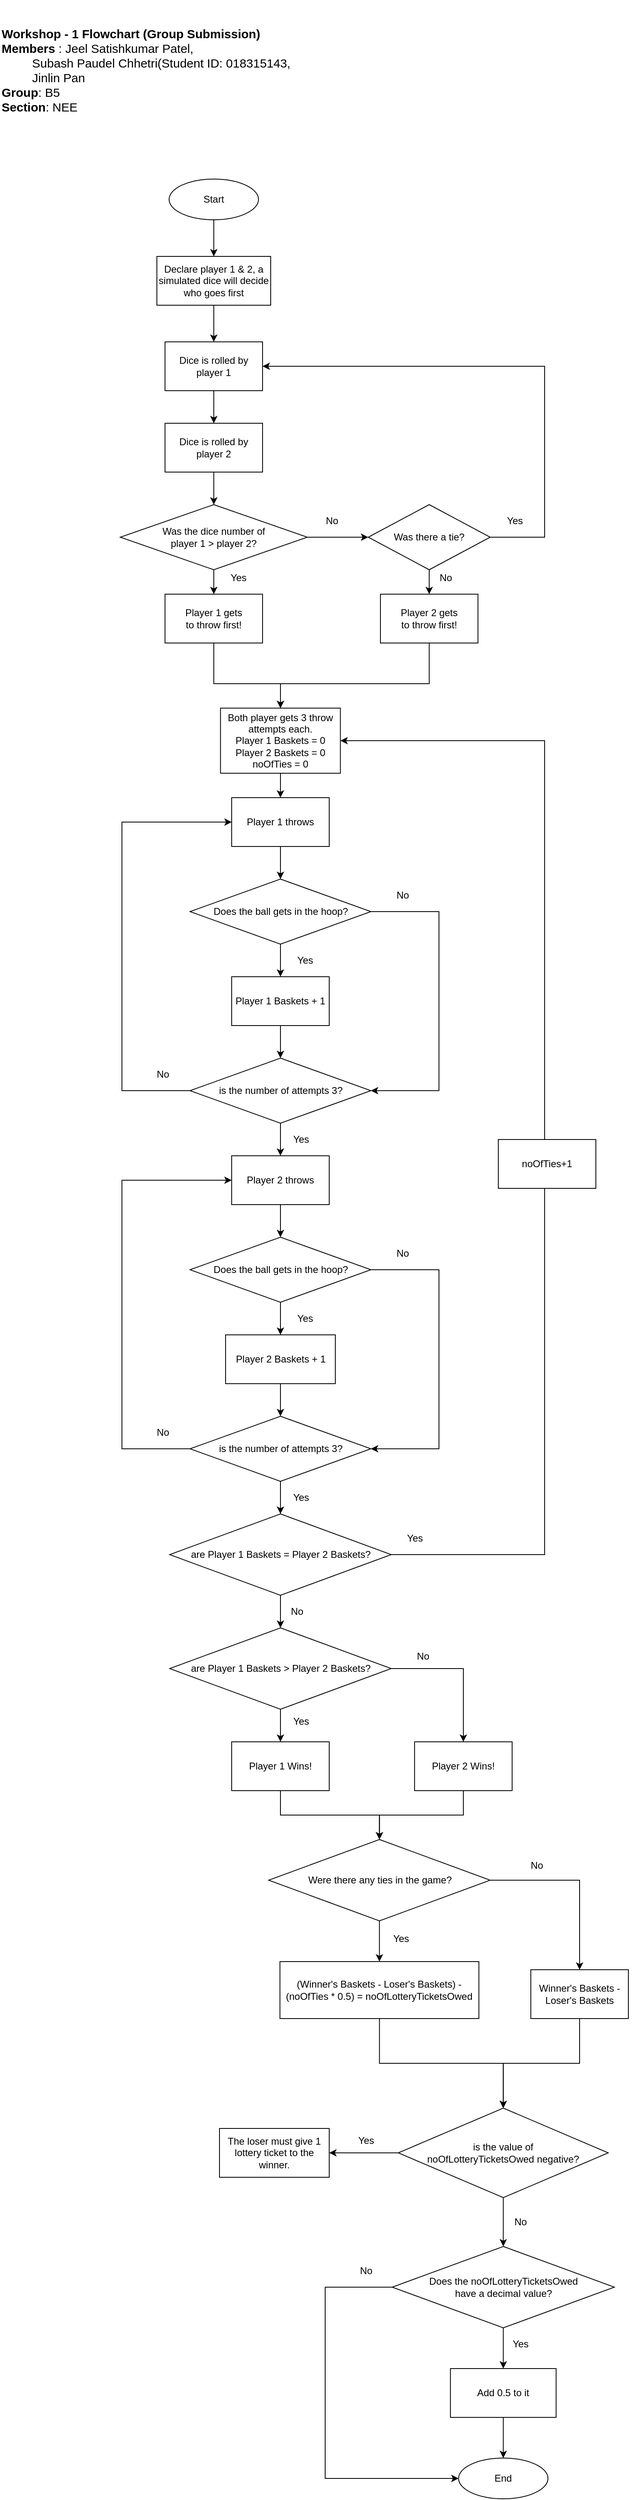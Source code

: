 <mxfile version="18.1.1" type="github">
  <diagram id="SS_MKoYorXcX6fGoDfd3" name="Page-1">
    <mxGraphModel dx="868" dy="478" grid="1" gridSize="10" guides="1" tooltips="1" connect="1" arrows="1" fold="1" page="1" pageScale="1" pageWidth="1000" pageHeight="3200" math="0" shadow="0">
      <root>
        <mxCell id="0" />
        <mxCell id="1" parent="0" />
        <mxCell id="PpZUg7KXJRWjB9zwke7--94" value="" style="group" parent="1" vertex="1" connectable="0">
          <mxGeometry x="130" y="40" width="740" height="3070" as="geometry" />
        </mxCell>
        <mxCell id="Dfkd_L_tZ3rU1azkT_8S-6" value="" style="group" parent="PpZUg7KXJRWjB9zwke7--94" vertex="1" connectable="0">
          <mxGeometry x="80" y="15" width="660" height="1490" as="geometry" />
        </mxCell>
        <mxCell id="Dfkd_L_tZ3rU1azkT_8S-1" value="&lt;div style=&quot;font-size: 15px;&quot;&gt;&lt;b&gt;Workshop - 1 Flowchart (Group Submission)&lt;/b&gt;&lt;br style=&quot;font-size: 15px;&quot;&gt;&lt;b&gt;Members&lt;/b&gt; : Jeel Satishkumar Patel,&lt;/div&gt;&lt;div style=&quot;font-size: 15px;&quot;&gt;&lt;span style=&quot;white-space: pre;&quot;&gt; &lt;/span&gt;&lt;span style=&quot;white-space: pre;&quot;&gt; &lt;/span&gt;&amp;nbsp; &lt;span style=&quot;white-space: pre;&quot;&gt;	&lt;/span&gt;&lt;span style=&quot;white-space: pre;&quot;&gt;	&lt;/span&gt;&amp;nbsp;&amp;nbsp; Subash Paudel Chhetri(Student ID: 018315143,&lt;/div&gt;&lt;div style=&quot;font-size: 15px;&quot;&gt;&lt;span style=&quot;white-space: pre;&quot;&gt; &lt;/span&gt;&lt;span style=&quot;white-space: pre;&quot;&gt; &lt;/span&gt;&amp;nbsp; &lt;span style=&quot;white-space: pre;&quot;&gt;	&lt;/span&gt;&lt;span style=&quot;white-space: pre;&quot;&gt;	&lt;/span&gt;&amp;nbsp;&amp;nbsp; Jinlin Pan&lt;br style=&quot;font-size: 15px;&quot;&gt;&lt;b&gt;Group&lt;/b&gt;: B5&lt;br style=&quot;font-size: 15px;&quot;&gt;&lt;b&gt;Section&lt;/b&gt;: NEE&lt;br style=&quot;font-size: 15px;&quot;&gt;&lt;br style=&quot;font-size: 15px;&quot;&gt;&lt;/div&gt;" style="text;html=1;strokeColor=none;fillColor=none;align=left;verticalAlign=middle;whiteSpace=wrap;rounded=0;fontSize=15;container=1;" parent="PpZUg7KXJRWjB9zwke7--94" vertex="1">
          <mxGeometry x="-50" y="15" width="480" height="160" as="geometry" />
        </mxCell>
        <mxCell id="PpZUg7KXJRWjB9zwke7--91" value="" style="group" parent="PpZUg7KXJRWjB9zwke7--94" vertex="1" connectable="0">
          <mxGeometry x="98" y="220" width="625" height="2850" as="geometry" />
        </mxCell>
        <mxCell id="PpZUg7KXJRWjB9zwke7--2" value="Declare player 1 &amp;amp; 2, a simulated dice will decide who goes first" style="rounded=0;whiteSpace=wrap;html=1;" parent="PpZUg7KXJRWjB9zwke7--91" vertex="1">
          <mxGeometry x="45" y="95" width="140" height="60" as="geometry" />
        </mxCell>
        <mxCell id="PpZUg7KXJRWjB9zwke7--3" value="Dice is rolled by player 1" style="rounded=0;whiteSpace=wrap;html=1;" parent="PpZUg7KXJRWjB9zwke7--91" vertex="1">
          <mxGeometry x="55" y="200" width="120" height="60" as="geometry" />
        </mxCell>
        <mxCell id="PpZUg7KXJRWjB9zwke7--15" style="edgeStyle=orthogonalEdgeStyle;rounded=0;orthogonalLoop=1;jettySize=auto;html=1;entryX=0.5;entryY=0;entryDx=0;entryDy=0;" parent="PpZUg7KXJRWjB9zwke7--91" source="PpZUg7KXJRWjB9zwke7--2" target="PpZUg7KXJRWjB9zwke7--3" edge="1">
          <mxGeometry relative="1" as="geometry" />
        </mxCell>
        <mxCell id="PpZUg7KXJRWjB9zwke7--4" value="&lt;div&gt;Was the dice number of&lt;/div&gt;&lt;div&gt;player 1 &amp;gt; player 2?&lt;/div&gt;" style="rhombus;whiteSpace=wrap;html=1;" parent="PpZUg7KXJRWjB9zwke7--91" vertex="1">
          <mxGeometry y="400" width="230" height="80" as="geometry" />
        </mxCell>
        <mxCell id="PpZUg7KXJRWjB9zwke7--5" value="&lt;div&gt;Player 1 gets&lt;/div&gt;&lt;div&gt;to throw first!&lt;/div&gt;" style="rounded=0;whiteSpace=wrap;html=1;" parent="PpZUg7KXJRWjB9zwke7--91" vertex="1">
          <mxGeometry x="55" y="510" width="120" height="60" as="geometry" />
        </mxCell>
        <mxCell id="PpZUg7KXJRWjB9zwke7--12" style="edgeStyle=orthogonalEdgeStyle;rounded=0;orthogonalLoop=1;jettySize=auto;html=1;entryX=0.5;entryY=0;entryDx=0;entryDy=0;" parent="PpZUg7KXJRWjB9zwke7--91" source="PpZUg7KXJRWjB9zwke7--4" target="PpZUg7KXJRWjB9zwke7--5" edge="1">
          <mxGeometry relative="1" as="geometry" />
        </mxCell>
        <mxCell id="PpZUg7KXJRWjB9zwke7--19" style="edgeStyle=orthogonalEdgeStyle;rounded=0;orthogonalLoop=1;jettySize=auto;html=1;entryX=1;entryY=0.5;entryDx=0;entryDy=0;" parent="PpZUg7KXJRWjB9zwke7--91" source="PpZUg7KXJRWjB9zwke7--7" target="PpZUg7KXJRWjB9zwke7--3" edge="1">
          <mxGeometry relative="1" as="geometry">
            <Array as="points">
              <mxPoint x="522" y="440" />
              <mxPoint x="522" y="230" />
            </Array>
          </mxGeometry>
        </mxCell>
        <mxCell id="PpZUg7KXJRWjB9zwke7--7" value="Was there a tie?" style="rhombus;whiteSpace=wrap;html=1;" parent="PpZUg7KXJRWjB9zwke7--91" vertex="1">
          <mxGeometry x="305" y="400" width="150" height="80" as="geometry" />
        </mxCell>
        <mxCell id="PpZUg7KXJRWjB9zwke7--8" style="edgeStyle=orthogonalEdgeStyle;rounded=0;orthogonalLoop=1;jettySize=auto;html=1;entryX=0;entryY=0.5;entryDx=0;entryDy=0;" parent="PpZUg7KXJRWjB9zwke7--91" source="PpZUg7KXJRWjB9zwke7--4" target="PpZUg7KXJRWjB9zwke7--7" edge="1">
          <mxGeometry relative="1" as="geometry" />
        </mxCell>
        <mxCell id="PpZUg7KXJRWjB9zwke7--9" value="No" style="text;html=1;align=center;verticalAlign=middle;resizable=0;points=[];autosize=1;strokeColor=none;fillColor=none;" parent="PpZUg7KXJRWjB9zwke7--91" vertex="1">
          <mxGeometry x="245" y="410" width="30" height="20" as="geometry" />
        </mxCell>
        <mxCell id="PpZUg7KXJRWjB9zwke7--13" style="edgeStyle=orthogonalEdgeStyle;rounded=0;orthogonalLoop=1;jettySize=auto;html=1;entryX=0.5;entryY=0;entryDx=0;entryDy=0;" parent="PpZUg7KXJRWjB9zwke7--91" source="PpZUg7KXJRWjB9zwke7--11" target="PpZUg7KXJRWjB9zwke7--4" edge="1">
          <mxGeometry relative="1" as="geometry" />
        </mxCell>
        <mxCell id="PpZUg7KXJRWjB9zwke7--11" value="Dice is rolled by player 2" style="rounded=0;whiteSpace=wrap;html=1;" parent="PpZUg7KXJRWjB9zwke7--91" vertex="1">
          <mxGeometry x="55" y="300" width="120" height="60" as="geometry" />
        </mxCell>
        <mxCell id="PpZUg7KXJRWjB9zwke7--14" style="edgeStyle=orthogonalEdgeStyle;rounded=0;orthogonalLoop=1;jettySize=auto;html=1;entryX=0.5;entryY=0;entryDx=0;entryDy=0;" parent="PpZUg7KXJRWjB9zwke7--91" source="PpZUg7KXJRWjB9zwke7--3" target="PpZUg7KXJRWjB9zwke7--11" edge="1">
          <mxGeometry relative="1" as="geometry" />
        </mxCell>
        <mxCell id="PpZUg7KXJRWjB9zwke7--17" style="edgeStyle=orthogonalEdgeStyle;rounded=0;orthogonalLoop=1;jettySize=auto;html=1;entryX=0.5;entryY=0;entryDx=0;entryDy=0;" parent="PpZUg7KXJRWjB9zwke7--91" source="PpZUg7KXJRWjB9zwke7--16" target="PpZUg7KXJRWjB9zwke7--2" edge="1">
          <mxGeometry relative="1" as="geometry" />
        </mxCell>
        <mxCell id="PpZUg7KXJRWjB9zwke7--16" value="Start" style="ellipse;whiteSpace=wrap;html=1;" parent="PpZUg7KXJRWjB9zwke7--91" vertex="1">
          <mxGeometry x="60" width="110" height="50" as="geometry" />
        </mxCell>
        <mxCell id="PpZUg7KXJRWjB9zwke7--18" value="Yes" style="text;html=1;align=center;verticalAlign=middle;resizable=0;points=[];autosize=1;strokeColor=none;fillColor=none;" parent="PpZUg7KXJRWjB9zwke7--91" vertex="1">
          <mxGeometry x="125" y="480" width="40" height="20" as="geometry" />
        </mxCell>
        <mxCell id="PpZUg7KXJRWjB9zwke7--20" value="Yes" style="text;html=1;align=center;verticalAlign=middle;resizable=0;points=[];autosize=1;strokeColor=none;fillColor=none;" parent="PpZUg7KXJRWjB9zwke7--91" vertex="1">
          <mxGeometry x="465" y="410" width="40" height="20" as="geometry" />
        </mxCell>
        <mxCell id="PpZUg7KXJRWjB9zwke7--21" value="&lt;div&gt;Player 2 gets&lt;/div&gt;&lt;div&gt;to throw first!&lt;/div&gt;" style="rounded=0;whiteSpace=wrap;html=1;" parent="PpZUg7KXJRWjB9zwke7--91" vertex="1">
          <mxGeometry x="320" y="510" width="120" height="60" as="geometry" />
        </mxCell>
        <mxCell id="PpZUg7KXJRWjB9zwke7--22" style="edgeStyle=orthogonalEdgeStyle;rounded=0;orthogonalLoop=1;jettySize=auto;html=1;entryX=0.5;entryY=0;entryDx=0;entryDy=0;" parent="PpZUg7KXJRWjB9zwke7--91" source="PpZUg7KXJRWjB9zwke7--7" target="PpZUg7KXJRWjB9zwke7--21" edge="1">
          <mxGeometry relative="1" as="geometry" />
        </mxCell>
        <mxCell id="PpZUg7KXJRWjB9zwke7--23" value="No" style="text;html=1;align=center;verticalAlign=middle;resizable=0;points=[];autosize=1;strokeColor=none;fillColor=none;" parent="PpZUg7KXJRWjB9zwke7--91" vertex="1">
          <mxGeometry x="385" y="480" width="30" height="20" as="geometry" />
        </mxCell>
        <mxCell id="rRTHV0CKFzpjJKBDu-N1-2" value="&lt;div&gt;Both player gets 3 throw attempts each.&lt;/div&gt;&lt;div&gt;Player 1 Baskets = 0&lt;/div&gt;&lt;div&gt;Player 2 Baskets = 0&lt;/div&gt;&lt;div&gt;noOfTies = 0&lt;br&gt;&lt;/div&gt;" style="rounded=0;whiteSpace=wrap;html=1;" parent="PpZUg7KXJRWjB9zwke7--91" vertex="1">
          <mxGeometry x="123.25" y="650" width="147.5" height="80" as="geometry" />
        </mxCell>
        <mxCell id="PpZUg7KXJRWjB9zwke7--26" style="edgeStyle=orthogonalEdgeStyle;rounded=0;orthogonalLoop=1;jettySize=auto;html=1;entryX=0.5;entryY=0;entryDx=0;entryDy=0;" parent="PpZUg7KXJRWjB9zwke7--91" source="PpZUg7KXJRWjB9zwke7--5" target="rRTHV0CKFzpjJKBDu-N1-2" edge="1">
          <mxGeometry relative="1" as="geometry">
            <Array as="points">
              <mxPoint x="115" y="620" />
              <mxPoint x="197" y="620" />
            </Array>
          </mxGeometry>
        </mxCell>
        <mxCell id="PpZUg7KXJRWjB9zwke7--27" style="edgeStyle=orthogonalEdgeStyle;rounded=0;orthogonalLoop=1;jettySize=auto;html=1;entryX=0.5;entryY=0;entryDx=0;entryDy=0;" parent="PpZUg7KXJRWjB9zwke7--91" source="PpZUg7KXJRWjB9zwke7--21" target="rRTHV0CKFzpjJKBDu-N1-2" edge="1">
          <mxGeometry relative="1" as="geometry">
            <Array as="points">
              <mxPoint x="380" y="620" />
              <mxPoint x="197" y="620" />
            </Array>
          </mxGeometry>
        </mxCell>
        <mxCell id="rRTHV0CKFzpjJKBDu-N1-3" value="Player 1 throws" style="rounded=0;whiteSpace=wrap;html=1;" parent="PpZUg7KXJRWjB9zwke7--91" vertex="1">
          <mxGeometry x="137" y="760" width="120" height="60" as="geometry" />
        </mxCell>
        <mxCell id="rRTHV0CKFzpjJKBDu-N1-66" style="edgeStyle=none;rounded=0;orthogonalLoop=1;jettySize=auto;html=1;entryX=0.5;entryY=0;entryDx=0;entryDy=0;elbow=vertical;" parent="PpZUg7KXJRWjB9zwke7--91" source="rRTHV0CKFzpjJKBDu-N1-2" target="rRTHV0CKFzpjJKBDu-N1-3" edge="1">
          <mxGeometry relative="1" as="geometry" />
        </mxCell>
        <mxCell id="rRTHV0CKFzpjJKBDu-N1-4" value="Does the ball gets in the hoop?" style="rhombus;whiteSpace=wrap;html=1;" parent="PpZUg7KXJRWjB9zwke7--91" vertex="1">
          <mxGeometry x="85.75" y="860" width="222.5" height="80" as="geometry" />
        </mxCell>
        <mxCell id="rRTHV0CKFzpjJKBDu-N1-62" style="edgeStyle=none;rounded=0;orthogonalLoop=1;jettySize=auto;html=1;entryX=0.5;entryY=0;entryDx=0;entryDy=0;elbow=vertical;" parent="PpZUg7KXJRWjB9zwke7--91" source="rRTHV0CKFzpjJKBDu-N1-3" target="rRTHV0CKFzpjJKBDu-N1-4" edge="1">
          <mxGeometry relative="1" as="geometry" />
        </mxCell>
        <mxCell id="rRTHV0CKFzpjJKBDu-N1-42" value="Player 1 Baskets + 1" style="rounded=0;whiteSpace=wrap;html=1;" parent="PpZUg7KXJRWjB9zwke7--91" vertex="1">
          <mxGeometry x="137" y="980" width="120" height="60" as="geometry" />
        </mxCell>
        <mxCell id="rRTHV0CKFzpjJKBDu-N1-55" value="" style="edgeStyle=none;rounded=0;orthogonalLoop=1;jettySize=auto;html=1;elbow=vertical;" parent="PpZUg7KXJRWjB9zwke7--91" source="rRTHV0CKFzpjJKBDu-N1-4" target="rRTHV0CKFzpjJKBDu-N1-42" edge="1">
          <mxGeometry relative="1" as="geometry" />
        </mxCell>
        <mxCell id="rRTHV0CKFzpjJKBDu-N1-63" style="edgeStyle=none;rounded=0;orthogonalLoop=1;jettySize=auto;html=1;entryX=0;entryY=0.5;entryDx=0;entryDy=0;elbow=vertical;" parent="PpZUg7KXJRWjB9zwke7--91" source="rRTHV0CKFzpjJKBDu-N1-52" target="rRTHV0CKFzpjJKBDu-N1-3" edge="1">
          <mxGeometry relative="1" as="geometry">
            <Array as="points">
              <mxPoint x="2" y="1120" />
              <mxPoint x="2" y="790" />
            </Array>
          </mxGeometry>
        </mxCell>
        <mxCell id="rRTHV0CKFzpjJKBDu-N1-52" value="is the number of attempts 3?" style="rhombus;whiteSpace=wrap;html=1;" parent="PpZUg7KXJRWjB9zwke7--91" vertex="1">
          <mxGeometry x="85.75" y="1080" width="222.5" height="80" as="geometry" />
        </mxCell>
        <mxCell id="rRTHV0CKFzpjJKBDu-N1-57" style="edgeStyle=none;rounded=0;orthogonalLoop=1;jettySize=auto;html=1;entryX=1;entryY=0.5;entryDx=0;entryDy=0;elbow=vertical;" parent="PpZUg7KXJRWjB9zwke7--91" source="rRTHV0CKFzpjJKBDu-N1-4" target="rRTHV0CKFzpjJKBDu-N1-52" edge="1">
          <mxGeometry relative="1" as="geometry">
            <Array as="points">
              <mxPoint x="392" y="900" />
              <mxPoint x="392" y="1120" />
            </Array>
          </mxGeometry>
        </mxCell>
        <mxCell id="rRTHV0CKFzpjJKBDu-N1-59" style="edgeStyle=none;rounded=0;orthogonalLoop=1;jettySize=auto;html=1;entryX=0.5;entryY=0;entryDx=0;entryDy=0;elbow=vertical;" parent="PpZUg7KXJRWjB9zwke7--91" source="rRTHV0CKFzpjJKBDu-N1-42" target="rRTHV0CKFzpjJKBDu-N1-52" edge="1">
          <mxGeometry relative="1" as="geometry" />
        </mxCell>
        <mxCell id="rRTHV0CKFzpjJKBDu-N1-56" value="Yes" style="text;html=1;align=center;verticalAlign=middle;resizable=0;points=[];autosize=1;strokeColor=none;fillColor=none;" parent="PpZUg7KXJRWjB9zwke7--91" vertex="1">
          <mxGeometry x="207" y="950" width="40" height="20" as="geometry" />
        </mxCell>
        <mxCell id="rRTHV0CKFzpjJKBDu-N1-58" value="No" style="text;html=1;align=center;verticalAlign=middle;resizable=0;points=[];autosize=1;strokeColor=none;fillColor=none;" parent="PpZUg7KXJRWjB9zwke7--91" vertex="1">
          <mxGeometry x="332" y="870" width="30" height="20" as="geometry" />
        </mxCell>
        <mxCell id="rRTHV0CKFzpjJKBDu-N1-61" value="Yes" style="text;html=1;align=center;verticalAlign=middle;resizable=0;points=[];autosize=1;strokeColor=none;fillColor=none;" parent="PpZUg7KXJRWjB9zwke7--91" vertex="1">
          <mxGeometry x="202" y="1170" width="40" height="20" as="geometry" />
        </mxCell>
        <mxCell id="rRTHV0CKFzpjJKBDu-N1-67" value="No" style="text;html=1;align=center;verticalAlign=middle;resizable=0;points=[];autosize=1;strokeColor=none;fillColor=none;" parent="PpZUg7KXJRWjB9zwke7--91" vertex="1">
          <mxGeometry x="37" y="1090" width="30" height="20" as="geometry" />
        </mxCell>
        <mxCell id="rRTHV0CKFzpjJKBDu-N1-69" value="Player 2 throws" style="rounded=0;whiteSpace=wrap;html=1;" parent="PpZUg7KXJRWjB9zwke7--91" vertex="1">
          <mxGeometry x="137" y="1200" width="120" height="60" as="geometry" />
        </mxCell>
        <mxCell id="rRTHV0CKFzpjJKBDu-N1-82" style="edgeStyle=none;rounded=0;orthogonalLoop=1;jettySize=auto;html=1;entryX=0.5;entryY=0;entryDx=0;entryDy=0;elbow=vertical;" parent="PpZUg7KXJRWjB9zwke7--91" source="rRTHV0CKFzpjJKBDu-N1-52" target="rRTHV0CKFzpjJKBDu-N1-69" edge="1">
          <mxGeometry relative="1" as="geometry" />
        </mxCell>
        <mxCell id="rRTHV0CKFzpjJKBDu-N1-72" value="Does the ball gets in the hoop?" style="rhombus;whiteSpace=wrap;html=1;" parent="PpZUg7KXJRWjB9zwke7--91" vertex="1">
          <mxGeometry x="85.75" y="1300" width="222.5" height="80" as="geometry" />
        </mxCell>
        <mxCell id="rRTHV0CKFzpjJKBDu-N1-68" style="edgeStyle=none;rounded=0;orthogonalLoop=1;jettySize=auto;html=1;entryX=0.5;entryY=0;entryDx=0;entryDy=0;elbow=vertical;" parent="PpZUg7KXJRWjB9zwke7--91" source="rRTHV0CKFzpjJKBDu-N1-69" target="rRTHV0CKFzpjJKBDu-N1-72" edge="1">
          <mxGeometry relative="1" as="geometry" />
        </mxCell>
        <mxCell id="rRTHV0CKFzpjJKBDu-N1-74" value="Player 2 Baskets + 1" style="rounded=0;whiteSpace=wrap;html=1;" parent="PpZUg7KXJRWjB9zwke7--91" vertex="1">
          <mxGeometry x="129.5" y="1420" width="135" height="60" as="geometry" />
        </mxCell>
        <mxCell id="rRTHV0CKFzpjJKBDu-N1-70" value="" style="edgeStyle=none;rounded=0;orthogonalLoop=1;jettySize=auto;html=1;elbow=vertical;" parent="PpZUg7KXJRWjB9zwke7--91" source="rRTHV0CKFzpjJKBDu-N1-72" target="rRTHV0CKFzpjJKBDu-N1-74" edge="1">
          <mxGeometry relative="1" as="geometry" />
        </mxCell>
        <mxCell id="rRTHV0CKFzpjJKBDu-N1-75" style="edgeStyle=none;rounded=0;orthogonalLoop=1;jettySize=auto;html=1;entryX=0.5;entryY=0;entryDx=0;entryDy=0;elbow=vertical;" parent="PpZUg7KXJRWjB9zwke7--91" source="rRTHV0CKFzpjJKBDu-N1-77" edge="1">
          <mxGeometry relative="1" as="geometry">
            <mxPoint x="197" y="1640" as="targetPoint" />
          </mxGeometry>
        </mxCell>
        <mxCell id="rRTHV0CKFzpjJKBDu-N1-76" style="edgeStyle=none;rounded=0;orthogonalLoop=1;jettySize=auto;html=1;entryX=0;entryY=0.5;entryDx=0;entryDy=0;elbow=vertical;" parent="PpZUg7KXJRWjB9zwke7--91" source="rRTHV0CKFzpjJKBDu-N1-77" target="rRTHV0CKFzpjJKBDu-N1-69" edge="1">
          <mxGeometry relative="1" as="geometry">
            <Array as="points">
              <mxPoint x="2" y="1560" />
              <mxPoint x="2" y="1230" />
            </Array>
          </mxGeometry>
        </mxCell>
        <mxCell id="rRTHV0CKFzpjJKBDu-N1-77" value="is the number of attempts 3?" style="rhombus;whiteSpace=wrap;html=1;" parent="PpZUg7KXJRWjB9zwke7--91" vertex="1">
          <mxGeometry x="85.75" y="1520" width="222.5" height="80" as="geometry" />
        </mxCell>
        <mxCell id="rRTHV0CKFzpjJKBDu-N1-71" style="edgeStyle=none;rounded=0;orthogonalLoop=1;jettySize=auto;html=1;entryX=1;entryY=0.5;entryDx=0;entryDy=0;elbow=vertical;" parent="PpZUg7KXJRWjB9zwke7--91" source="rRTHV0CKFzpjJKBDu-N1-72" target="rRTHV0CKFzpjJKBDu-N1-77" edge="1">
          <mxGeometry relative="1" as="geometry">
            <Array as="points">
              <mxPoint x="392" y="1340" />
              <mxPoint x="392" y="1560" />
            </Array>
          </mxGeometry>
        </mxCell>
        <mxCell id="rRTHV0CKFzpjJKBDu-N1-73" style="edgeStyle=none;rounded=0;orthogonalLoop=1;jettySize=auto;html=1;entryX=0.5;entryY=0;entryDx=0;entryDy=0;elbow=vertical;" parent="PpZUg7KXJRWjB9zwke7--91" source="rRTHV0CKFzpjJKBDu-N1-74" target="rRTHV0CKFzpjJKBDu-N1-77" edge="1">
          <mxGeometry relative="1" as="geometry" />
        </mxCell>
        <mxCell id="rRTHV0CKFzpjJKBDu-N1-78" value="Yes" style="text;html=1;align=center;verticalAlign=middle;resizable=0;points=[];autosize=1;strokeColor=none;fillColor=none;" parent="PpZUg7KXJRWjB9zwke7--91" vertex="1">
          <mxGeometry x="207" y="1390" width="40" height="20" as="geometry" />
        </mxCell>
        <mxCell id="rRTHV0CKFzpjJKBDu-N1-79" value="No" style="text;html=1;align=center;verticalAlign=middle;resizable=0;points=[];autosize=1;strokeColor=none;fillColor=none;" parent="PpZUg7KXJRWjB9zwke7--91" vertex="1">
          <mxGeometry x="332" y="1310" width="30" height="20" as="geometry" />
        </mxCell>
        <mxCell id="rRTHV0CKFzpjJKBDu-N1-80" value="Yes" style="text;html=1;align=center;verticalAlign=middle;resizable=0;points=[];autosize=1;strokeColor=none;fillColor=none;" parent="PpZUg7KXJRWjB9zwke7--91" vertex="1">
          <mxGeometry x="202" y="1610" width="40" height="20" as="geometry" />
        </mxCell>
        <mxCell id="rRTHV0CKFzpjJKBDu-N1-81" value="No" style="text;html=1;align=center;verticalAlign=middle;resizable=0;points=[];autosize=1;strokeColor=none;fillColor=none;" parent="PpZUg7KXJRWjB9zwke7--91" vertex="1">
          <mxGeometry x="37" y="1530" width="30" height="20" as="geometry" />
        </mxCell>
        <mxCell id="rRTHV0CKFzpjJKBDu-N1-91" style="edgeStyle=none;rounded=0;orthogonalLoop=1;jettySize=auto;html=1;entryX=1;entryY=0.5;entryDx=0;entryDy=0;elbow=vertical;" parent="PpZUg7KXJRWjB9zwke7--91" source="rRTHV0CKFzpjJKBDu-N1-86" target="rRTHV0CKFzpjJKBDu-N1-2" edge="1">
          <mxGeometry relative="1" as="geometry">
            <Array as="points">
              <mxPoint x="522" y="1690" />
              <mxPoint x="522" y="690" />
            </Array>
          </mxGeometry>
        </mxCell>
        <mxCell id="rRTHV0CKFzpjJKBDu-N1-86" value="are Player 1 Baskets = Player 2 Baskets?" style="rhombus;whiteSpace=wrap;html=1;" parent="PpZUg7KXJRWjB9zwke7--91" vertex="1">
          <mxGeometry x="60.75" y="1640" width="272.5" height="100" as="geometry" />
        </mxCell>
        <mxCell id="rRTHV0CKFzpjJKBDu-N1-90" value="No" style="text;html=1;align=center;verticalAlign=middle;resizable=0;points=[];autosize=1;strokeColor=none;fillColor=none;" parent="PpZUg7KXJRWjB9zwke7--91" vertex="1">
          <mxGeometry x="202" y="1750" width="30" height="20" as="geometry" />
        </mxCell>
        <mxCell id="rRTHV0CKFzpjJKBDu-N1-92" value="Yes" style="text;html=1;align=center;verticalAlign=middle;resizable=0;points=[];autosize=1;strokeColor=none;fillColor=none;" parent="PpZUg7KXJRWjB9zwke7--91" vertex="1">
          <mxGeometry x="342" y="1660" width="40" height="20" as="geometry" />
        </mxCell>
        <mxCell id="rRTHV0CKFzpjJKBDu-N1-96" value="are Player 1 Baskets &amp;gt; Player 2 Baskets?" style="rhombus;whiteSpace=wrap;html=1;" parent="PpZUg7KXJRWjB9zwke7--91" vertex="1">
          <mxGeometry x="60.75" y="1780" width="272.5" height="100" as="geometry" />
        </mxCell>
        <mxCell id="rRTHV0CKFzpjJKBDu-N1-101" style="edgeStyle=none;rounded=0;orthogonalLoop=1;jettySize=auto;html=1;entryX=0.5;entryY=0;entryDx=0;entryDy=0;elbow=vertical;" parent="PpZUg7KXJRWjB9zwke7--91" source="rRTHV0CKFzpjJKBDu-N1-86" target="rRTHV0CKFzpjJKBDu-N1-96" edge="1">
          <mxGeometry relative="1" as="geometry" />
        </mxCell>
        <mxCell id="rRTHV0CKFzpjJKBDu-N1-99" value="Player 2 Wins!" style="rounded=0;whiteSpace=wrap;html=1;" parent="PpZUg7KXJRWjB9zwke7--91" vertex="1">
          <mxGeometry x="362" y="1920" width="120" height="60" as="geometry" />
        </mxCell>
        <mxCell id="rRTHV0CKFzpjJKBDu-N1-100" style="edgeStyle=none;rounded=0;orthogonalLoop=1;jettySize=auto;html=1;entryX=0.5;entryY=0;entryDx=0;entryDy=0;elbow=vertical;" parent="PpZUg7KXJRWjB9zwke7--91" source="rRTHV0CKFzpjJKBDu-N1-96" target="rRTHV0CKFzpjJKBDu-N1-99" edge="1">
          <mxGeometry relative="1" as="geometry">
            <Array as="points">
              <mxPoint x="422" y="1830" />
            </Array>
          </mxGeometry>
        </mxCell>
        <mxCell id="rRTHV0CKFzpjJKBDu-N1-97" value="Player 1 Wins!" style="rounded=0;whiteSpace=wrap;html=1;" parent="PpZUg7KXJRWjB9zwke7--91" vertex="1">
          <mxGeometry x="137" y="1920" width="120" height="60" as="geometry" />
        </mxCell>
        <mxCell id="rRTHV0CKFzpjJKBDu-N1-98" style="edgeStyle=none;rounded=0;orthogonalLoop=1;jettySize=auto;html=1;entryX=0.5;entryY=0;entryDx=0;entryDy=0;elbow=vertical;" parent="PpZUg7KXJRWjB9zwke7--91" source="rRTHV0CKFzpjJKBDu-N1-96" target="rRTHV0CKFzpjJKBDu-N1-97" edge="1">
          <mxGeometry relative="1" as="geometry" />
        </mxCell>
        <mxCell id="rRTHV0CKFzpjJKBDu-N1-105" value="Yes" style="text;html=1;align=center;verticalAlign=middle;resizable=0;points=[];autosize=1;strokeColor=none;fillColor=none;" parent="PpZUg7KXJRWjB9zwke7--91" vertex="1">
          <mxGeometry x="202" y="1885" width="40" height="20" as="geometry" />
        </mxCell>
        <mxCell id="rRTHV0CKFzpjJKBDu-N1-106" value="No" style="text;html=1;align=center;verticalAlign=middle;resizable=0;points=[];autosize=1;strokeColor=none;fillColor=none;" parent="PpZUg7KXJRWjB9zwke7--91" vertex="1">
          <mxGeometry x="357" y="1805" width="30" height="20" as="geometry" />
        </mxCell>
        <mxCell id="PpZUg7KXJRWjB9zwke7--53" value="noOfTies+1" style="rounded=0;whiteSpace=wrap;html=1;" parent="PpZUg7KXJRWjB9zwke7--91" vertex="1">
          <mxGeometry x="465" y="1180" width="120" height="60" as="geometry" />
        </mxCell>
        <mxCell id="PpZUg7KXJRWjB9zwke7--54" value="Winner&#39;s Baskets - Loser&#39;s Baskets" style="rounded=0;whiteSpace=wrap;html=1;" parent="PpZUg7KXJRWjB9zwke7--91" vertex="1">
          <mxGeometry x="505" y="2200" width="120" height="60" as="geometry" />
        </mxCell>
        <mxCell id="PpZUg7KXJRWjB9zwke7--59" style="edgeStyle=orthogonalEdgeStyle;rounded=0;orthogonalLoop=1;jettySize=auto;html=1;entryX=0.5;entryY=0;entryDx=0;entryDy=0;" parent="PpZUg7KXJRWjB9zwke7--91" source="PpZUg7KXJRWjB9zwke7--58" target="PpZUg7KXJRWjB9zwke7--54" edge="1">
          <mxGeometry relative="1" as="geometry" />
        </mxCell>
        <mxCell id="PpZUg7KXJRWjB9zwke7--58" value="Were there any ties in the game?" style="rhombus;whiteSpace=wrap;html=1;" parent="PpZUg7KXJRWjB9zwke7--91" vertex="1">
          <mxGeometry x="182.5" y="2040" width="272.5" height="100" as="geometry" />
        </mxCell>
        <mxCell id="PpZUg7KXJRWjB9zwke7--65" style="edgeStyle=orthogonalEdgeStyle;rounded=0;orthogonalLoop=1;jettySize=auto;html=1;entryX=0.5;entryY=0;entryDx=0;entryDy=0;" parent="PpZUg7KXJRWjB9zwke7--91" source="rRTHV0CKFzpjJKBDu-N1-99" target="PpZUg7KXJRWjB9zwke7--58" edge="1">
          <mxGeometry relative="1" as="geometry" />
        </mxCell>
        <mxCell id="PpZUg7KXJRWjB9zwke7--64" style="edgeStyle=orthogonalEdgeStyle;rounded=0;orthogonalLoop=1;jettySize=auto;html=1;entryX=0.5;entryY=0;entryDx=0;entryDy=0;" parent="PpZUg7KXJRWjB9zwke7--91" source="rRTHV0CKFzpjJKBDu-N1-97" target="PpZUg7KXJRWjB9zwke7--58" edge="1">
          <mxGeometry relative="1" as="geometry" />
        </mxCell>
        <mxCell id="PpZUg7KXJRWjB9zwke7--60" value="(Winner&#39;s Baskets - Loser&#39;s Baskets) - (noOfTies * 0.5) = noOfLotteryTicketsOwed" style="rounded=0;whiteSpace=wrap;html=1;" parent="PpZUg7KXJRWjB9zwke7--91" vertex="1">
          <mxGeometry x="196.38" y="2190" width="244.75" height="70" as="geometry" />
        </mxCell>
        <mxCell id="PpZUg7KXJRWjB9zwke7--61" style="edgeStyle=orthogonalEdgeStyle;rounded=0;orthogonalLoop=1;jettySize=auto;html=1;entryX=0.5;entryY=0;entryDx=0;entryDy=0;" parent="PpZUg7KXJRWjB9zwke7--91" source="PpZUg7KXJRWjB9zwke7--58" target="PpZUg7KXJRWjB9zwke7--60" edge="1">
          <mxGeometry relative="1" as="geometry" />
        </mxCell>
        <mxCell id="PpZUg7KXJRWjB9zwke7--62" value="Yes" style="text;html=1;align=center;verticalAlign=middle;resizable=0;points=[];autosize=1;strokeColor=none;fillColor=none;" parent="PpZUg7KXJRWjB9zwke7--91" vertex="1">
          <mxGeometry x="325" y="2152" width="40" height="20" as="geometry" />
        </mxCell>
        <mxCell id="PpZUg7KXJRWjB9zwke7--63" value="No" style="text;html=1;align=center;verticalAlign=middle;resizable=0;points=[];autosize=1;strokeColor=none;fillColor=none;" parent="PpZUg7KXJRWjB9zwke7--91" vertex="1">
          <mxGeometry x="497" y="2062" width="30" height="20" as="geometry" />
        </mxCell>
        <mxCell id="PpZUg7KXJRWjB9zwke7--66" value="&lt;div&gt;Does the noOfLotteryTicketsOwed&lt;/div&gt;&lt;div&gt;have a decimal value?&lt;/div&gt;" style="rhombus;whiteSpace=wrap;html=1;" parent="PpZUg7KXJRWjB9zwke7--91" vertex="1">
          <mxGeometry x="334.5" y="2540" width="273.25" height="100" as="geometry" />
        </mxCell>
        <mxCell id="PpZUg7KXJRWjB9zwke7--69" style="edgeStyle=orthogonalEdgeStyle;rounded=0;orthogonalLoop=1;jettySize=auto;html=1;entryX=0.5;entryY=0;entryDx=0;entryDy=0;" parent="PpZUg7KXJRWjB9zwke7--91" source="PpZUg7KXJRWjB9zwke7--68" target="PpZUg7KXJRWjB9zwke7--66" edge="1">
          <mxGeometry relative="1" as="geometry" />
        </mxCell>
        <mxCell id="PpZUg7KXJRWjB9zwke7--68" value="&lt;div&gt;is the value of &lt;br&gt;&lt;/div&gt;&lt;div&gt;noOfLotteryTicketsOwed negative?&lt;/div&gt;" style="rhombus;whiteSpace=wrap;html=1;" parent="PpZUg7KXJRWjB9zwke7--91" vertex="1">
          <mxGeometry x="342" y="2370" width="258.24" height="110" as="geometry" />
        </mxCell>
        <mxCell id="PpZUg7KXJRWjB9zwke7--71" style="edgeStyle=orthogonalEdgeStyle;rounded=0;orthogonalLoop=1;jettySize=auto;html=1;entryX=0.5;entryY=0;entryDx=0;entryDy=0;" parent="PpZUg7KXJRWjB9zwke7--91" source="PpZUg7KXJRWjB9zwke7--54" target="PpZUg7KXJRWjB9zwke7--68" edge="1">
          <mxGeometry relative="1" as="geometry" />
        </mxCell>
        <mxCell id="PpZUg7KXJRWjB9zwke7--70" style="edgeStyle=orthogonalEdgeStyle;rounded=0;orthogonalLoop=1;jettySize=auto;html=1;entryX=0.5;entryY=0;entryDx=0;entryDy=0;" parent="PpZUg7KXJRWjB9zwke7--91" source="PpZUg7KXJRWjB9zwke7--60" target="PpZUg7KXJRWjB9zwke7--68" edge="1">
          <mxGeometry relative="1" as="geometry" />
        </mxCell>
        <mxCell id="PpZUg7KXJRWjB9zwke7--72" value="The loser must give 1 lottery ticket to the winner." style="rounded=0;whiteSpace=wrap;html=1;" parent="PpZUg7KXJRWjB9zwke7--91" vertex="1">
          <mxGeometry x="122" y="2395" width="135" height="60" as="geometry" />
        </mxCell>
        <mxCell id="PpZUg7KXJRWjB9zwke7--74" style="edgeStyle=orthogonalEdgeStyle;rounded=0;orthogonalLoop=1;jettySize=auto;html=1;entryX=1;entryY=0.5;entryDx=0;entryDy=0;" parent="PpZUg7KXJRWjB9zwke7--91" source="PpZUg7KXJRWjB9zwke7--68" target="PpZUg7KXJRWjB9zwke7--72" edge="1">
          <mxGeometry relative="1" as="geometry" />
        </mxCell>
        <mxCell id="PpZUg7KXJRWjB9zwke7--75" value="Yes" style="text;html=1;align=center;verticalAlign=middle;resizable=0;points=[];autosize=1;strokeColor=none;fillColor=none;" parent="PpZUg7KXJRWjB9zwke7--91" vertex="1">
          <mxGeometry x="282" y="2400" width="40" height="20" as="geometry" />
        </mxCell>
        <mxCell id="PpZUg7KXJRWjB9zwke7--76" value="No" style="text;html=1;align=center;verticalAlign=middle;resizable=0;points=[];autosize=1;strokeColor=none;fillColor=none;" parent="PpZUg7KXJRWjB9zwke7--91" vertex="1">
          <mxGeometry x="477" y="2500" width="30" height="20" as="geometry" />
        </mxCell>
        <mxCell id="PpZUg7KXJRWjB9zwke7--79" value="Add 0.5 to it" style="rounded=0;whiteSpace=wrap;html=1;" parent="PpZUg7KXJRWjB9zwke7--91" vertex="1">
          <mxGeometry x="406.12" y="2690" width="130" height="60" as="geometry" />
        </mxCell>
        <mxCell id="PpZUg7KXJRWjB9zwke7--81" style="edgeStyle=orthogonalEdgeStyle;rounded=0;orthogonalLoop=1;jettySize=auto;html=1;entryX=0.5;entryY=0;entryDx=0;entryDy=0;" parent="PpZUg7KXJRWjB9zwke7--91" source="PpZUg7KXJRWjB9zwke7--66" target="PpZUg7KXJRWjB9zwke7--79" edge="1">
          <mxGeometry relative="1" as="geometry" />
        </mxCell>
        <mxCell id="PpZUg7KXJRWjB9zwke7--82" value="Yes" style="text;html=1;align=center;verticalAlign=middle;resizable=0;points=[];autosize=1;strokeColor=none;fillColor=none;" parent="PpZUg7KXJRWjB9zwke7--91" vertex="1">
          <mxGeometry x="472" y="2650" width="40" height="20" as="geometry" />
        </mxCell>
        <mxCell id="PpZUg7KXJRWjB9zwke7--83" value="No" style="text;html=1;align=center;verticalAlign=middle;resizable=0;points=[];autosize=1;strokeColor=none;fillColor=none;" parent="PpZUg7KXJRWjB9zwke7--91" vertex="1">
          <mxGeometry x="287" y="2560" width="30" height="20" as="geometry" />
        </mxCell>
        <mxCell id="PpZUg7KXJRWjB9zwke7--87" value="End" style="ellipse;whiteSpace=wrap;html=1;" parent="PpZUg7KXJRWjB9zwke7--91" vertex="1">
          <mxGeometry x="416.13" y="2800" width="110" height="50" as="geometry" />
        </mxCell>
        <mxCell id="PpZUg7KXJRWjB9zwke7--89" style="edgeStyle=orthogonalEdgeStyle;rounded=0;orthogonalLoop=1;jettySize=auto;html=1;entryX=0;entryY=0.5;entryDx=0;entryDy=0;" parent="PpZUg7KXJRWjB9zwke7--91" source="PpZUg7KXJRWjB9zwke7--66" target="PpZUg7KXJRWjB9zwke7--87" edge="1">
          <mxGeometry relative="1" as="geometry">
            <Array as="points">
              <mxPoint x="252" y="2590" />
              <mxPoint x="252" y="2825" />
            </Array>
          </mxGeometry>
        </mxCell>
        <mxCell id="PpZUg7KXJRWjB9zwke7--90" style="edgeStyle=orthogonalEdgeStyle;rounded=0;orthogonalLoop=1;jettySize=auto;html=1;entryX=0.5;entryY=0;entryDx=0;entryDy=0;" parent="PpZUg7KXJRWjB9zwke7--91" source="PpZUg7KXJRWjB9zwke7--79" target="PpZUg7KXJRWjB9zwke7--87" edge="1">
          <mxGeometry relative="1" as="geometry" />
        </mxCell>
      </root>
    </mxGraphModel>
  </diagram>
</mxfile>

